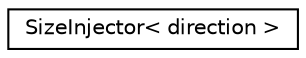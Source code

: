 digraph "Graphical Class Hierarchy"
{
 // LATEX_PDF_SIZE
  edge [fontname="Helvetica",fontsize="10",labelfontname="Helvetica",labelfontsize="10"];
  node [fontname="Helvetica",fontsize="10",shape=record];
  rankdir="LR";
  Node0 [label="SizeInjector\< direction \>",height=0.2,width=0.4,color="black", fillcolor="white", style="filled",URL="$structSizeInjector.html",tooltip="AView-like object that forwards some methods from AView and injects overridedSize if set."];
}
